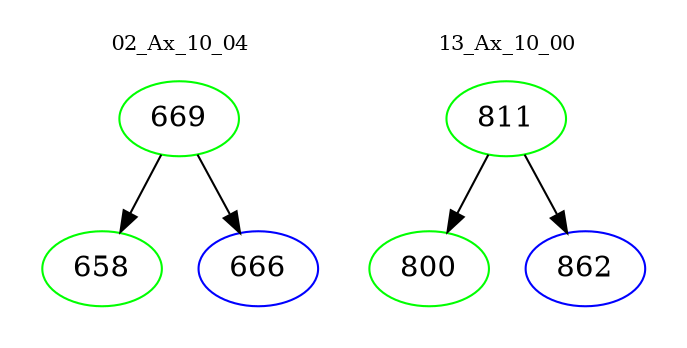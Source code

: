 digraph{
subgraph cluster_0 {
color = white
label = "02_Ax_10_04";
fontsize=10;
T0_669 [label="669", color="green"]
T0_669 -> T0_658 [color="black"]
T0_658 [label="658", color="green"]
T0_669 -> T0_666 [color="black"]
T0_666 [label="666", color="blue"]
}
subgraph cluster_1 {
color = white
label = "13_Ax_10_00";
fontsize=10;
T1_811 [label="811", color="green"]
T1_811 -> T1_800 [color="black"]
T1_800 [label="800", color="green"]
T1_811 -> T1_862 [color="black"]
T1_862 [label="862", color="blue"]
}
}
